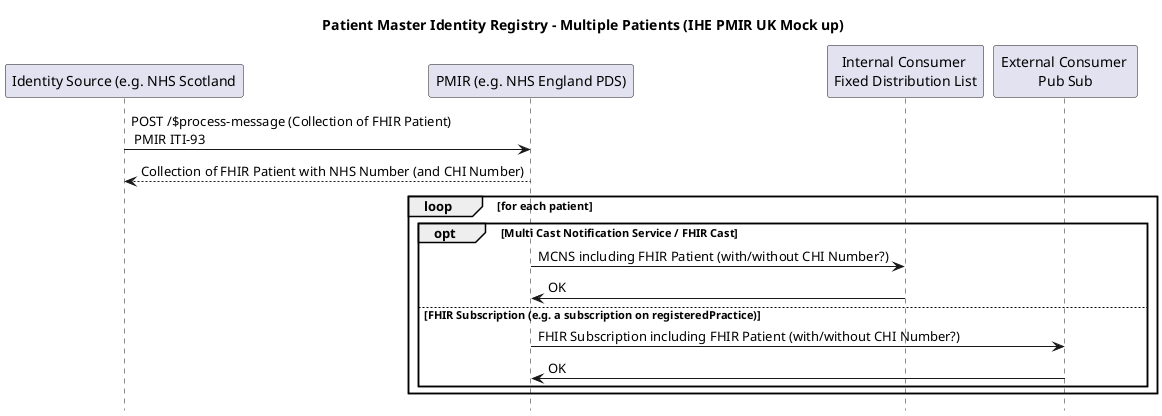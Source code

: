 @startuml

hide footbox

title "Patient Master Identity Registry - Multiple Patients (IHE PMIR UK Mock up)"


participant "Identity Source (e.g. NHS Scotland" as PMIRSource
participant "PMIR (e.g. NHS England PDS)" as PMIRManager
participant "Internal Consumer \nFixed Distribution List" as PMIRConsumerInternal
participant "External Consumer \nPub Sub" as PMIRConsumerPubSub


PMIRSource -> PMIRManager: POST /$process-message (Collection of FHIR Patient) \n PMIR ITI-93
PMIRManager --> PMIRSource: Collection of FHIR Patient with NHS Number (and CHI Number)

loop for each patient
opt Multi Cast Notification Service / FHIR Cast
  PMIRManager -> PMIRConsumerInternal : MCNS including FHIR Patient (with/without CHI Number?)
  PMIRConsumerInternal -> PMIRManager : OK
else FHIR Subscription (e.g. a subscription on registeredPractice)
  PMIRManager -> PMIRConsumerPubSub : FHIR Subscription including FHIR Patient (with/without CHI Number?)
  PMIRConsumerPubSub -> PMIRManager : OK
end
end

@enduml
